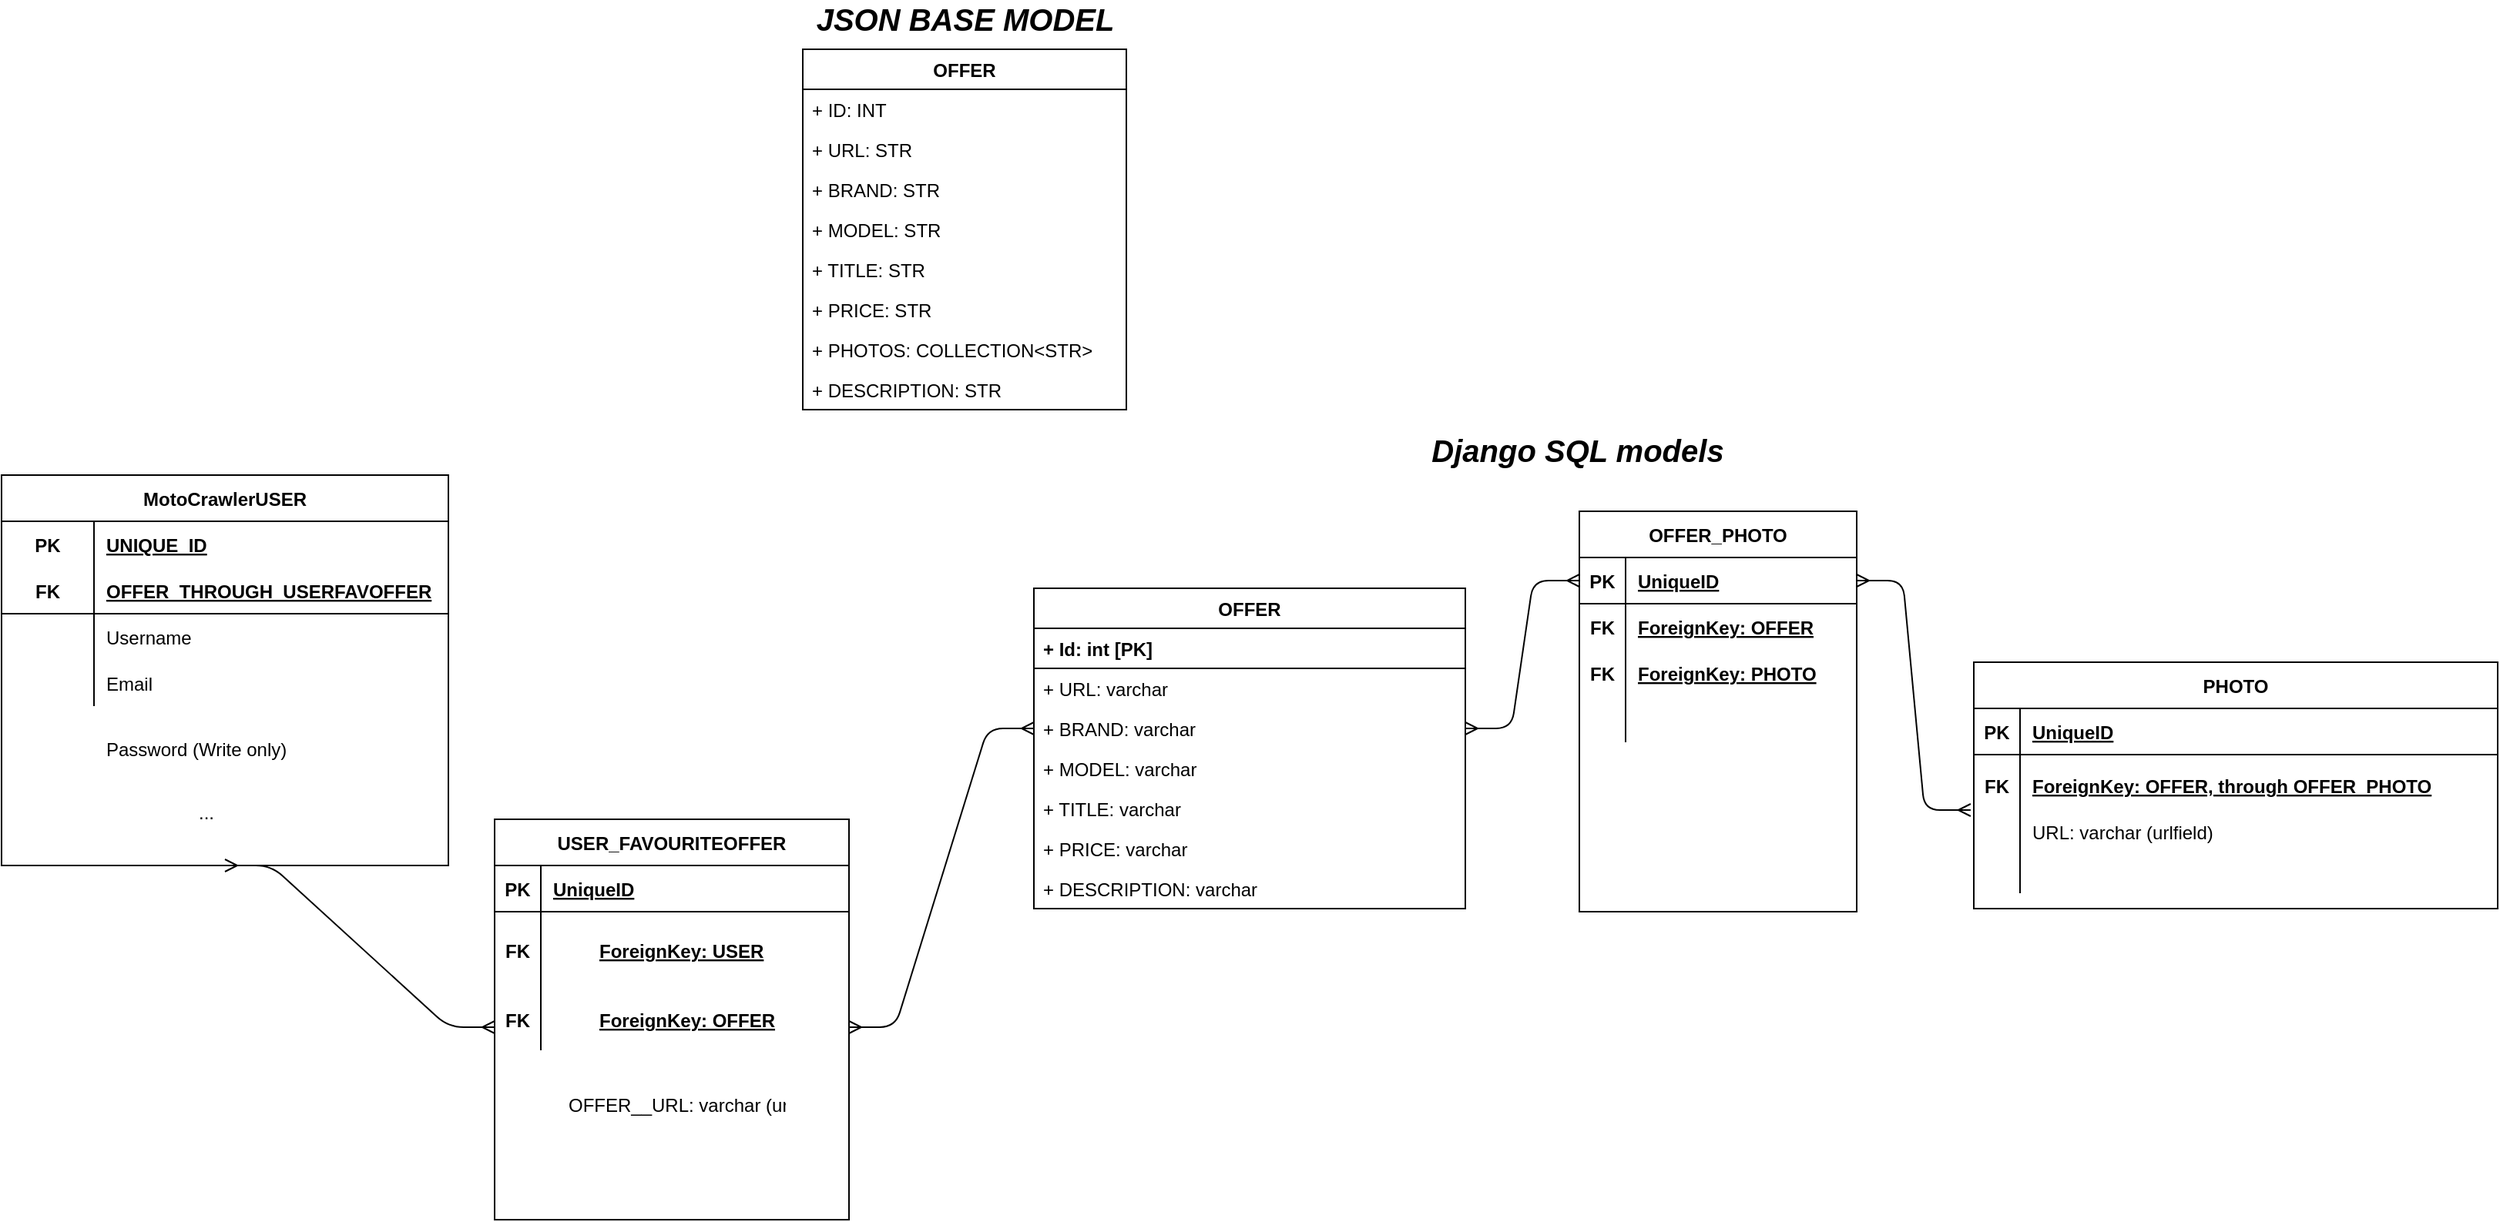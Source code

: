 <mxfile version="14.1.4" type="github">
  <diagram id="26IhLPuL8zWspD4u7b_o" name="Page-1">
    <mxGraphModel dx="2177" dy="804" grid="1" gridSize="10" guides="1" tooltips="1" connect="1" arrows="1" fold="1" page="1" pageScale="1" pageWidth="827" pageHeight="1169" math="0" shadow="0">
      <root>
        <mxCell id="0" />
        <mxCell id="1" parent="0" />
        <mxCell id="PKhUflD0c0ka5kPyzg1w-19" value="OFFER" style="swimlane;fontStyle=1;childLayout=stackLayout;horizontal=1;startSize=26;fillColor=none;horizontalStack=0;resizeParent=1;resizeParentMax=0;resizeLast=0;collapsible=1;marginBottom=0;" parent="1" vertex="1">
          <mxGeometry x="-180" y="40" width="210" height="234" as="geometry" />
        </mxCell>
        <mxCell id="PKhUflD0c0ka5kPyzg1w-20" value="+ ID: INT" style="text;strokeColor=none;fillColor=none;align=left;verticalAlign=top;spacingLeft=4;spacingRight=4;overflow=hidden;rotatable=0;points=[[0,0.5],[1,0.5]];portConstraint=eastwest;" parent="PKhUflD0c0ka5kPyzg1w-19" vertex="1">
          <mxGeometry y="26" width="210" height="26" as="geometry" />
        </mxCell>
        <mxCell id="PKhUflD0c0ka5kPyzg1w-21" value="+ URL: STR" style="text;strokeColor=none;fillColor=none;align=left;verticalAlign=top;spacingLeft=4;spacingRight=4;overflow=hidden;rotatable=0;points=[[0,0.5],[1,0.5]];portConstraint=eastwest;" parent="PKhUflD0c0ka5kPyzg1w-19" vertex="1">
          <mxGeometry y="52" width="210" height="26" as="geometry" />
        </mxCell>
        <mxCell id="PKhUflD0c0ka5kPyzg1w-24" value="+ BRAND: STR&#xa;" style="text;strokeColor=none;fillColor=none;align=left;verticalAlign=top;spacingLeft=4;spacingRight=4;overflow=hidden;rotatable=0;points=[[0,0.5],[1,0.5]];portConstraint=eastwest;" parent="PKhUflD0c0ka5kPyzg1w-19" vertex="1">
          <mxGeometry y="78" width="210" height="26" as="geometry" />
        </mxCell>
        <mxCell id="PKhUflD0c0ka5kPyzg1w-22" value="+ MODEL: STR&#xa;" style="text;strokeColor=none;fillColor=none;align=left;verticalAlign=top;spacingLeft=4;spacingRight=4;overflow=hidden;rotatable=0;points=[[0,0.5],[1,0.5]];portConstraint=eastwest;" parent="PKhUflD0c0ka5kPyzg1w-19" vertex="1">
          <mxGeometry y="104" width="210" height="26" as="geometry" />
        </mxCell>
        <mxCell id="PKhUflD0c0ka5kPyzg1w-25" value="+ TITLE: STR&#xa;" style="text;strokeColor=none;fillColor=none;align=left;verticalAlign=top;spacingLeft=4;spacingRight=4;overflow=hidden;rotatable=0;points=[[0,0.5],[1,0.5]];portConstraint=eastwest;" parent="PKhUflD0c0ka5kPyzg1w-19" vertex="1">
          <mxGeometry y="130" width="210" height="26" as="geometry" />
        </mxCell>
        <mxCell id="PKhUflD0c0ka5kPyzg1w-26" value="+ PRICE: STR&#xa;" style="text;strokeColor=none;fillColor=none;align=left;verticalAlign=top;spacingLeft=4;spacingRight=4;overflow=hidden;rotatable=0;points=[[0,0.5],[1,0.5]];portConstraint=eastwest;" parent="PKhUflD0c0ka5kPyzg1w-19" vertex="1">
          <mxGeometry y="156" width="210" height="26" as="geometry" />
        </mxCell>
        <mxCell id="PKhUflD0c0ka5kPyzg1w-27" value="+ PHOTOS: COLLECTION&lt;STR&gt;&#xa;" style="text;strokeColor=none;fillColor=none;align=left;verticalAlign=top;spacingLeft=4;spacingRight=4;overflow=hidden;rotatable=0;points=[[0,0.5],[1,0.5]];portConstraint=eastwest;" parent="PKhUflD0c0ka5kPyzg1w-19" vertex="1">
          <mxGeometry y="182" width="210" height="26" as="geometry" />
        </mxCell>
        <mxCell id="PKhUflD0c0ka5kPyzg1w-28" value="+ DESCRIPTION: STR&#xa;" style="text;strokeColor=none;fillColor=none;align=left;verticalAlign=top;spacingLeft=4;spacingRight=4;overflow=hidden;rotatable=0;points=[[0,0.5],[1,0.5]];portConstraint=eastwest;" parent="PKhUflD0c0ka5kPyzg1w-19" vertex="1">
          <mxGeometry y="208" width="210" height="26" as="geometry" />
        </mxCell>
        <mxCell id="PKhUflD0c0ka5kPyzg1w-29" value="PHOTO" style="shape=table;startSize=30;container=1;collapsible=1;childLayout=tableLayout;fixedRows=1;rowLines=0;fontStyle=1;align=center;resizeLast=1;" parent="1" vertex="1">
          <mxGeometry x="580" y="438" width="340" height="160" as="geometry" />
        </mxCell>
        <mxCell id="PKhUflD0c0ka5kPyzg1w-30" value="" style="shape=partialRectangle;collapsible=0;dropTarget=0;pointerEvents=0;fillColor=none;top=0;left=0;bottom=1;right=0;points=[[0,0.5],[1,0.5]];portConstraint=eastwest;" parent="PKhUflD0c0ka5kPyzg1w-29" vertex="1">
          <mxGeometry y="30" width="340" height="30" as="geometry" />
        </mxCell>
        <mxCell id="PKhUflD0c0ka5kPyzg1w-31" value="PK" style="shape=partialRectangle;connectable=0;fillColor=none;top=0;left=0;bottom=0;right=0;fontStyle=1;overflow=hidden;" parent="PKhUflD0c0ka5kPyzg1w-30" vertex="1">
          <mxGeometry width="30" height="30" as="geometry" />
        </mxCell>
        <mxCell id="PKhUflD0c0ka5kPyzg1w-32" value="UniqueID" style="shape=partialRectangle;connectable=0;fillColor=none;top=0;left=0;bottom=0;right=0;align=left;spacingLeft=6;fontStyle=5;overflow=hidden;" parent="PKhUflD0c0ka5kPyzg1w-30" vertex="1">
          <mxGeometry x="30" width="310" height="30" as="geometry" />
        </mxCell>
        <mxCell id="PKhUflD0c0ka5kPyzg1w-33" value="" style="shape=partialRectangle;collapsible=0;dropTarget=0;pointerEvents=0;fillColor=none;top=0;left=0;bottom=0;right=0;points=[[0,0.5],[1,0.5]];portConstraint=eastwest;" parent="PKhUflD0c0ka5kPyzg1w-29" vertex="1">
          <mxGeometry y="60" width="340" height="30" as="geometry" />
        </mxCell>
        <mxCell id="PKhUflD0c0ka5kPyzg1w-34" value="" style="shape=partialRectangle;connectable=0;fillColor=none;top=0;left=0;bottom=0;right=0;editable=1;overflow=hidden;" parent="PKhUflD0c0ka5kPyzg1w-33" vertex="1">
          <mxGeometry width="30" height="30" as="geometry" />
        </mxCell>
        <mxCell id="PKhUflD0c0ka5kPyzg1w-35" value="" style="shape=partialRectangle;connectable=0;fillColor=none;top=0;left=0;bottom=0;right=0;align=left;spacingLeft=6;overflow=hidden;" parent="PKhUflD0c0ka5kPyzg1w-33" vertex="1">
          <mxGeometry x="30" width="310" height="30" as="geometry" />
        </mxCell>
        <mxCell id="PKhUflD0c0ka5kPyzg1w-36" value="" style="shape=partialRectangle;collapsible=0;dropTarget=0;pointerEvents=0;fillColor=none;top=0;left=0;bottom=0;right=0;points=[[0,0.5],[1,0.5]];portConstraint=eastwest;" parent="PKhUflD0c0ka5kPyzg1w-29" vertex="1">
          <mxGeometry y="90" width="340" height="30" as="geometry" />
        </mxCell>
        <mxCell id="PKhUflD0c0ka5kPyzg1w-37" value="" style="shape=partialRectangle;connectable=0;fillColor=none;top=0;left=0;bottom=0;right=0;editable=1;overflow=hidden;" parent="PKhUflD0c0ka5kPyzg1w-36" vertex="1">
          <mxGeometry width="30" height="30" as="geometry" />
        </mxCell>
        <mxCell id="PKhUflD0c0ka5kPyzg1w-38" value="" style="shape=partialRectangle;connectable=0;fillColor=none;top=0;left=0;bottom=0;right=0;align=left;spacingLeft=6;overflow=hidden;" parent="PKhUflD0c0ka5kPyzg1w-36" vertex="1">
          <mxGeometry x="30" width="310" height="30" as="geometry" />
        </mxCell>
        <mxCell id="PKhUflD0c0ka5kPyzg1w-39" value="" style="shape=partialRectangle;collapsible=0;dropTarget=0;pointerEvents=0;fillColor=none;top=0;left=0;bottom=0;right=0;points=[[0,0.5],[1,0.5]];portConstraint=eastwest;" parent="PKhUflD0c0ka5kPyzg1w-29" vertex="1">
          <mxGeometry y="120" width="340" height="30" as="geometry" />
        </mxCell>
        <mxCell id="PKhUflD0c0ka5kPyzg1w-40" value="" style="shape=partialRectangle;connectable=0;fillColor=none;top=0;left=0;bottom=0;right=0;editable=1;overflow=hidden;" parent="PKhUflD0c0ka5kPyzg1w-39" vertex="1">
          <mxGeometry width="30" height="30" as="geometry" />
        </mxCell>
        <mxCell id="PKhUflD0c0ka5kPyzg1w-41" value="" style="shape=partialRectangle;connectable=0;fillColor=none;top=0;left=0;bottom=0;right=0;align=left;spacingLeft=6;overflow=hidden;" parent="PKhUflD0c0ka5kPyzg1w-39" vertex="1">
          <mxGeometry x="30" width="310" height="30" as="geometry" />
        </mxCell>
        <mxCell id="PKhUflD0c0ka5kPyzg1w-55" value="OFFER_PHOTO" style="shape=table;startSize=30;container=1;collapsible=1;childLayout=tableLayout;fixedRows=1;rowLines=0;fontStyle=1;align=center;resizeLast=1;" parent="1" vertex="1">
          <mxGeometry x="324" y="340" width="180" height="260" as="geometry" />
        </mxCell>
        <mxCell id="PKhUflD0c0ka5kPyzg1w-56" value="" style="shape=partialRectangle;collapsible=0;dropTarget=0;pointerEvents=0;fillColor=none;top=0;left=0;bottom=1;right=0;points=[[0,0.5],[1,0.5]];portConstraint=eastwest;" parent="PKhUflD0c0ka5kPyzg1w-55" vertex="1">
          <mxGeometry y="30" width="180" height="30" as="geometry" />
        </mxCell>
        <mxCell id="PKhUflD0c0ka5kPyzg1w-57" value="PK" style="shape=partialRectangle;connectable=0;fillColor=none;top=0;left=0;bottom=0;right=0;fontStyle=1;overflow=hidden;" parent="PKhUflD0c0ka5kPyzg1w-56" vertex="1">
          <mxGeometry width="30" height="30" as="geometry" />
        </mxCell>
        <mxCell id="PKhUflD0c0ka5kPyzg1w-58" value="UniqueID" style="shape=partialRectangle;connectable=0;fillColor=none;top=0;left=0;bottom=0;right=0;align=left;spacingLeft=6;fontStyle=5;overflow=hidden;" parent="PKhUflD0c0ka5kPyzg1w-56" vertex="1">
          <mxGeometry x="30" width="150" height="30" as="geometry" />
        </mxCell>
        <mxCell id="PKhUflD0c0ka5kPyzg1w-62" value="" style="shape=partialRectangle;collapsible=0;dropTarget=0;pointerEvents=0;fillColor=none;top=0;left=0;bottom=0;right=0;points=[[0,0.5],[1,0.5]];portConstraint=eastwest;fontStyle=1" parent="PKhUflD0c0ka5kPyzg1w-55" vertex="1">
          <mxGeometry y="60" width="180" height="30" as="geometry" />
        </mxCell>
        <mxCell id="PKhUflD0c0ka5kPyzg1w-63" value="" style="shape=partialRectangle;connectable=0;fillColor=none;top=0;left=0;bottom=0;right=0;editable=1;overflow=hidden;" parent="PKhUflD0c0ka5kPyzg1w-62" vertex="1">
          <mxGeometry width="30" height="30" as="geometry" />
        </mxCell>
        <mxCell id="PKhUflD0c0ka5kPyzg1w-64" value="" style="shape=partialRectangle;connectable=0;fillColor=none;top=0;left=0;bottom=0;right=0;align=left;spacingLeft=6;overflow=hidden;" parent="PKhUflD0c0ka5kPyzg1w-62" vertex="1">
          <mxGeometry x="30" width="150" height="30" as="geometry" />
        </mxCell>
        <mxCell id="PKhUflD0c0ka5kPyzg1w-59" value="" style="shape=partialRectangle;collapsible=0;dropTarget=0;pointerEvents=0;fillColor=none;top=0;left=0;bottom=0;right=0;points=[[0,0.5],[1,0.5]];portConstraint=eastwest;" parent="PKhUflD0c0ka5kPyzg1w-55" vertex="1">
          <mxGeometry y="90" width="180" height="30" as="geometry" />
        </mxCell>
        <mxCell id="PKhUflD0c0ka5kPyzg1w-60" value="" style="shape=partialRectangle;connectable=0;fillColor=none;top=0;left=0;bottom=0;right=0;editable=1;overflow=hidden;" parent="PKhUflD0c0ka5kPyzg1w-59" vertex="1">
          <mxGeometry width="30" height="30" as="geometry" />
        </mxCell>
        <mxCell id="PKhUflD0c0ka5kPyzg1w-61" value="" style="shape=partialRectangle;connectable=0;fillColor=none;top=0;left=0;bottom=0;right=0;align=left;spacingLeft=6;overflow=hidden;" parent="PKhUflD0c0ka5kPyzg1w-59" vertex="1">
          <mxGeometry x="30" width="150" height="30" as="geometry" />
        </mxCell>
        <mxCell id="PKhUflD0c0ka5kPyzg1w-65" value="" style="shape=partialRectangle;collapsible=0;dropTarget=0;pointerEvents=0;fillColor=none;top=0;left=0;bottom=0;right=0;points=[[0,0.5],[1,0.5]];portConstraint=eastwest;" parent="PKhUflD0c0ka5kPyzg1w-55" vertex="1">
          <mxGeometry y="120" width="180" height="30" as="geometry" />
        </mxCell>
        <mxCell id="PKhUflD0c0ka5kPyzg1w-66" value="" style="shape=partialRectangle;connectable=0;fillColor=none;top=0;left=0;bottom=0;right=0;editable=1;overflow=hidden;" parent="PKhUflD0c0ka5kPyzg1w-65" vertex="1">
          <mxGeometry width="30" height="30" as="geometry" />
        </mxCell>
        <mxCell id="PKhUflD0c0ka5kPyzg1w-67" value="" style="shape=partialRectangle;connectable=0;fillColor=none;top=0;left=0;bottom=0;right=0;align=left;spacingLeft=6;overflow=hidden;" parent="PKhUflD0c0ka5kPyzg1w-65" vertex="1">
          <mxGeometry x="30" width="150" height="30" as="geometry" />
        </mxCell>
        <mxCell id="PKhUflD0c0ka5kPyzg1w-68" value="OFFER" style="swimlane;fontStyle=1;align=center;verticalAlign=top;childLayout=stackLayout;horizontal=1;startSize=26;horizontalStack=0;resizeParent=1;resizeParentMax=0;resizeLast=0;collapsible=1;marginBottom=0;" parent="1" vertex="1">
          <mxGeometry x="-30" y="390" width="280" height="208" as="geometry" />
        </mxCell>
        <mxCell id="PKhUflD0c0ka5kPyzg1w-69" value="+ Id: int [PK]" style="text;align=left;verticalAlign=top;spacingLeft=4;spacingRight=4;overflow=hidden;rotatable=0;points=[[0,0.5],[1,0.5]];portConstraint=eastwest;strokeColor=#000000;strokeWidth=1;fontStyle=1" parent="PKhUflD0c0ka5kPyzg1w-68" vertex="1">
          <mxGeometry y="26" width="280" height="26" as="geometry" />
        </mxCell>
        <mxCell id="PKhUflD0c0ka5kPyzg1w-70" value="+ URL: varchar" style="text;strokeColor=none;fillColor=none;align=left;verticalAlign=top;spacingLeft=4;spacingRight=4;overflow=hidden;rotatable=0;points=[[0,0.5],[1,0.5]];portConstraint=eastwest;" parent="PKhUflD0c0ka5kPyzg1w-68" vertex="1">
          <mxGeometry y="52" width="280" height="26" as="geometry" />
        </mxCell>
        <mxCell id="PKhUflD0c0ka5kPyzg1w-71" value="+ BRAND: varchar&#xa;" style="text;strokeColor=none;fillColor=none;align=left;verticalAlign=top;spacingLeft=4;spacingRight=4;overflow=hidden;rotatable=0;points=[[0,0.5],[1,0.5]];portConstraint=eastwest;" parent="PKhUflD0c0ka5kPyzg1w-68" vertex="1">
          <mxGeometry y="78" width="280" height="26" as="geometry" />
        </mxCell>
        <mxCell id="PKhUflD0c0ka5kPyzg1w-72" value="+ MODEL: varchar&#xa;" style="text;strokeColor=none;fillColor=none;align=left;verticalAlign=top;spacingLeft=4;spacingRight=4;overflow=hidden;rotatable=0;points=[[0,0.5],[1,0.5]];portConstraint=eastwest;" parent="PKhUflD0c0ka5kPyzg1w-68" vertex="1">
          <mxGeometry y="104" width="280" height="26" as="geometry" />
        </mxCell>
        <mxCell id="PKhUflD0c0ka5kPyzg1w-73" value="+ TITLE: varchar&#xa;" style="text;strokeColor=none;fillColor=none;align=left;verticalAlign=top;spacingLeft=4;spacingRight=4;overflow=hidden;rotatable=0;points=[[0,0.5],[1,0.5]];portConstraint=eastwest;" parent="PKhUflD0c0ka5kPyzg1w-68" vertex="1">
          <mxGeometry y="130" width="280" height="26" as="geometry" />
        </mxCell>
        <mxCell id="PKhUflD0c0ka5kPyzg1w-74" value="+ PRICE: varchar" style="text;strokeColor=none;fillColor=none;align=left;verticalAlign=top;spacingLeft=4;spacingRight=4;overflow=hidden;rotatable=0;points=[[0,0.5],[1,0.5]];portConstraint=eastwest;" parent="PKhUflD0c0ka5kPyzg1w-68" vertex="1">
          <mxGeometry y="156" width="280" height="26" as="geometry" />
        </mxCell>
        <mxCell id="tRsGZiYmYjGswDwuG3CM-15" value="+ DESCRIPTION: varchar&#xa;" style="text;strokeColor=none;fillColor=none;align=left;verticalAlign=top;spacingLeft=4;spacingRight=4;overflow=hidden;rotatable=0;points=[[0,0.5],[1,0.5]];portConstraint=eastwest;" parent="PKhUflD0c0ka5kPyzg1w-68" vertex="1">
          <mxGeometry y="182" width="280" height="26" as="geometry" />
        </mxCell>
        <mxCell id="tRsGZiYmYjGswDwuG3CM-1" value="" style="edgeStyle=entityRelationEdgeStyle;fontSize=12;html=1;endArrow=ERmany;startArrow=ERmany;exitX=1;exitY=0.5;exitDx=0;exitDy=0;entryX=0;entryY=0.5;entryDx=0;entryDy=0;" parent="1" source="PKhUflD0c0ka5kPyzg1w-71" target="PKhUflD0c0ka5kPyzg1w-56" edge="1">
          <mxGeometry width="100" height="100" relative="1" as="geometry">
            <mxPoint x="320" y="480" as="sourcePoint" />
            <mxPoint x="420" y="380" as="targetPoint" />
          </mxGeometry>
        </mxCell>
        <mxCell id="tRsGZiYmYjGswDwuG3CM-2" value="" style="edgeStyle=entityRelationEdgeStyle;fontSize=12;html=1;endArrow=ERmany;startArrow=ERmany;entryX=1;entryY=0.5;entryDx=0;entryDy=0;exitX=-0.006;exitY=0.2;exitDx=0;exitDy=0;exitPerimeter=0;" parent="1" source="PKhUflD0c0ka5kPyzg1w-36" target="PKhUflD0c0ka5kPyzg1w-56" edge="1">
          <mxGeometry width="100" height="100" relative="1" as="geometry">
            <mxPoint x="320" y="460" as="sourcePoint" />
            <mxPoint x="420" y="360" as="targetPoint" />
          </mxGeometry>
        </mxCell>
        <mxCell id="tRsGZiYmYjGswDwuG3CM-3" value="FK" style="shape=partialRectangle;connectable=0;fillColor=none;top=0;left=0;bottom=0;right=0;fontStyle=1;overflow=hidden;labelBorderColor=none;" parent="1" vertex="1">
          <mxGeometry x="324" y="400" width="30" height="30" as="geometry" />
        </mxCell>
        <mxCell id="tRsGZiYmYjGswDwuG3CM-7" value="ForeignKey: OFFER" style="shape=partialRectangle;connectable=0;fillColor=none;top=0;left=0;bottom=0;right=0;align=left;spacingLeft=6;fontStyle=5;overflow=hidden;labelBorderColor=none;" parent="1" vertex="1">
          <mxGeometry x="354" y="400" width="150" height="30" as="geometry" />
        </mxCell>
        <mxCell id="tRsGZiYmYjGswDwuG3CM-8" value="FK" style="shape=partialRectangle;connectable=0;fillColor=none;top=0;left=0;bottom=0;right=0;fontStyle=1;overflow=hidden;labelBorderColor=none;" parent="1" vertex="1">
          <mxGeometry x="324" y="430" width="30" height="30" as="geometry" />
        </mxCell>
        <mxCell id="tRsGZiYmYjGswDwuG3CM-9" value="ForeignKey: PHOTO" style="shape=partialRectangle;connectable=0;fillColor=none;top=0;left=0;bottom=0;right=0;align=left;spacingLeft=6;fontStyle=5;overflow=hidden;labelBorderColor=none;" parent="1" vertex="1">
          <mxGeometry x="354" y="430" width="150" height="30" as="geometry" />
        </mxCell>
        <mxCell id="tRsGZiYmYjGswDwuG3CM-10" value="FK" style="shape=partialRectangle;connectable=0;fillColor=none;top=0;left=0;bottom=0;right=0;fontStyle=1;overflow=hidden;labelBorderColor=none;" parent="1" vertex="1">
          <mxGeometry x="580" y="503" width="30" height="30" as="geometry" />
        </mxCell>
        <mxCell id="tRsGZiYmYjGswDwuG3CM-11" value="ForeignKey: OFFER, through OFFER_PHOTO" style="shape=partialRectangle;connectable=0;fillColor=none;top=0;left=0;bottom=0;right=0;align=left;spacingLeft=6;fontStyle=5;overflow=hidden;labelBorderColor=none;" parent="1" vertex="1">
          <mxGeometry x="610" y="503" width="270" height="30" as="geometry" />
        </mxCell>
        <mxCell id="tRsGZiYmYjGswDwuG3CM-12" value="URL: varchar (urlfield)" style="shape=partialRectangle;connectable=0;fillColor=none;top=0;left=0;bottom=0;right=0;align=left;spacingLeft=6;overflow=hidden;" parent="1" vertex="1">
          <mxGeometry x="610" y="533" width="150" height="30" as="geometry" />
        </mxCell>
        <mxCell id="tRsGZiYmYjGswDwuG3CM-13" value="&lt;font style=&quot;font-size: 20px&quot;&gt;&lt;i&gt;&lt;b&gt;JSON BASE MODEL&lt;br&gt;&lt;/b&gt;&lt;/i&gt;&lt;/font&gt;" style="text;html=1;align=center;verticalAlign=middle;resizable=0;points=[];autosize=1;" parent="1" vertex="1">
          <mxGeometry x="-180" y="10" width="210" height="20" as="geometry" />
        </mxCell>
        <mxCell id="tRsGZiYmYjGswDwuG3CM-14" value="&lt;i&gt;&lt;b&gt;Django SQL models&lt;/b&gt;&lt;/i&gt;" style="text;html=1;strokeColor=none;fillColor=none;align=center;verticalAlign=middle;whiteSpace=wrap;rounded=0;fontSize=20;" parent="1" vertex="1">
          <mxGeometry x="200" y="290" width="246" height="20" as="geometry" />
        </mxCell>
        <mxCell id="5HLZiAP0Eg-xEgYn_Dat-1" value="USER_FAVOURITEOFFER" style="shape=table;startSize=30;container=1;collapsible=1;childLayout=tableLayout;fixedRows=1;rowLines=0;fontStyle=1;align=center;resizeLast=1;" vertex="1" parent="1">
          <mxGeometry x="-380" y="540" width="230" height="260" as="geometry" />
        </mxCell>
        <mxCell id="5HLZiAP0Eg-xEgYn_Dat-2" value="" style="shape=partialRectangle;collapsible=0;dropTarget=0;pointerEvents=0;fillColor=none;top=0;left=0;bottom=1;right=0;points=[[0,0.5],[1,0.5]];portConstraint=eastwest;" vertex="1" parent="5HLZiAP0Eg-xEgYn_Dat-1">
          <mxGeometry y="30" width="230" height="30" as="geometry" />
        </mxCell>
        <mxCell id="5HLZiAP0Eg-xEgYn_Dat-3" value="PK" style="shape=partialRectangle;connectable=0;fillColor=none;top=0;left=0;bottom=0;right=0;fontStyle=1;overflow=hidden;" vertex="1" parent="5HLZiAP0Eg-xEgYn_Dat-2">
          <mxGeometry width="30" height="30" as="geometry" />
        </mxCell>
        <mxCell id="5HLZiAP0Eg-xEgYn_Dat-4" value="UniqueID" style="shape=partialRectangle;connectable=0;fillColor=none;top=0;left=0;bottom=0;right=0;align=left;spacingLeft=6;fontStyle=5;overflow=hidden;" vertex="1" parent="5HLZiAP0Eg-xEgYn_Dat-2">
          <mxGeometry x="30" width="200" height="30" as="geometry" />
        </mxCell>
        <mxCell id="5HLZiAP0Eg-xEgYn_Dat-5" value="" style="shape=partialRectangle;collapsible=0;dropTarget=0;pointerEvents=0;fillColor=none;top=0;left=0;bottom=0;right=0;points=[[0,0.5],[1,0.5]];portConstraint=eastwest;fontStyle=1" vertex="1" parent="5HLZiAP0Eg-xEgYn_Dat-1">
          <mxGeometry y="60" width="230" height="30" as="geometry" />
        </mxCell>
        <mxCell id="5HLZiAP0Eg-xEgYn_Dat-6" value="" style="shape=partialRectangle;connectable=0;fillColor=none;top=0;left=0;bottom=0;right=0;editable=1;overflow=hidden;" vertex="1" parent="5HLZiAP0Eg-xEgYn_Dat-5">
          <mxGeometry width="30" height="30" as="geometry" />
        </mxCell>
        <mxCell id="5HLZiAP0Eg-xEgYn_Dat-7" value="" style="shape=partialRectangle;connectable=0;fillColor=none;top=0;left=0;bottom=0;right=0;align=left;spacingLeft=6;overflow=hidden;" vertex="1" parent="5HLZiAP0Eg-xEgYn_Dat-5">
          <mxGeometry x="30" width="200" height="30" as="geometry" />
        </mxCell>
        <mxCell id="5HLZiAP0Eg-xEgYn_Dat-8" value="" style="shape=partialRectangle;collapsible=0;dropTarget=0;pointerEvents=0;fillColor=none;top=0;left=0;bottom=0;right=0;points=[[0,0.5],[1,0.5]];portConstraint=eastwest;" vertex="1" parent="5HLZiAP0Eg-xEgYn_Dat-1">
          <mxGeometry y="90" width="230" height="30" as="geometry" />
        </mxCell>
        <mxCell id="5HLZiAP0Eg-xEgYn_Dat-9" value="" style="shape=partialRectangle;connectable=0;fillColor=none;top=0;left=0;bottom=0;right=0;editable=1;overflow=hidden;" vertex="1" parent="5HLZiAP0Eg-xEgYn_Dat-8">
          <mxGeometry width="30" height="30" as="geometry" />
        </mxCell>
        <mxCell id="5HLZiAP0Eg-xEgYn_Dat-10" value="" style="shape=partialRectangle;connectable=0;fillColor=none;top=0;left=0;bottom=0;right=0;align=left;spacingLeft=6;overflow=hidden;" vertex="1" parent="5HLZiAP0Eg-xEgYn_Dat-8">
          <mxGeometry x="30" width="200" height="30" as="geometry" />
        </mxCell>
        <mxCell id="5HLZiAP0Eg-xEgYn_Dat-11" value="" style="shape=partialRectangle;collapsible=0;dropTarget=0;pointerEvents=0;fillColor=none;top=0;left=0;bottom=0;right=0;points=[[0,0.5],[1,0.5]];portConstraint=eastwest;" vertex="1" parent="5HLZiAP0Eg-xEgYn_Dat-1">
          <mxGeometry y="120" width="230" height="30" as="geometry" />
        </mxCell>
        <mxCell id="5HLZiAP0Eg-xEgYn_Dat-12" value="" style="shape=partialRectangle;connectable=0;fillColor=none;top=0;left=0;bottom=0;right=0;editable=1;overflow=hidden;" vertex="1" parent="5HLZiAP0Eg-xEgYn_Dat-11">
          <mxGeometry width="30" height="30" as="geometry" />
        </mxCell>
        <mxCell id="5HLZiAP0Eg-xEgYn_Dat-13" value="" style="shape=partialRectangle;connectable=0;fillColor=none;top=0;left=0;bottom=0;right=0;align=left;spacingLeft=6;overflow=hidden;" vertex="1" parent="5HLZiAP0Eg-xEgYn_Dat-11">
          <mxGeometry x="30" width="200" height="30" as="geometry" />
        </mxCell>
        <mxCell id="5HLZiAP0Eg-xEgYn_Dat-14" value="ForeignKey: OFFER" style="shape=partialRectangle;connectable=0;fillColor=none;top=0;left=0;bottom=0;right=0;align=left;spacingLeft=6;fontStyle=5;overflow=hidden;labelBorderColor=none;" vertex="1" parent="1">
          <mxGeometry x="-320" y="655" width="150" height="30" as="geometry" />
        </mxCell>
        <mxCell id="5HLZiAP0Eg-xEgYn_Dat-15" value="ForeignKey: USER" style="shape=partialRectangle;connectable=0;fillColor=none;top=0;left=0;bottom=0;right=0;align=left;spacingLeft=6;fontStyle=5;overflow=hidden;labelBorderColor=none;" vertex="1" parent="1">
          <mxGeometry x="-320" y="610" width="150" height="30" as="geometry" />
        </mxCell>
        <mxCell id="5HLZiAP0Eg-xEgYn_Dat-16" value="FK" style="shape=partialRectangle;connectable=0;fillColor=none;top=0;left=0;bottom=0;right=0;fontStyle=1;overflow=hidden;labelBorderColor=none;" vertex="1" parent="1">
          <mxGeometry x="-380" y="610" width="30" height="30" as="geometry" />
        </mxCell>
        <mxCell id="5HLZiAP0Eg-xEgYn_Dat-17" value="FK" style="shape=partialRectangle;connectable=0;fillColor=none;top=0;left=0;bottom=0;right=0;fontStyle=1;overflow=hidden;labelBorderColor=none;" vertex="1" parent="1">
          <mxGeometry x="-380" y="655" width="30" height="30" as="geometry" />
        </mxCell>
        <mxCell id="5HLZiAP0Eg-xEgYn_Dat-18" value="" style="edgeStyle=entityRelationEdgeStyle;fontSize=12;html=1;endArrow=ERmany;startArrow=ERmany;entryX=0;entryY=0.5;entryDx=0;entryDy=0;exitX=1;exitY=0.5;exitDx=0;exitDy=0;" edge="1" parent="1" source="5HLZiAP0Eg-xEgYn_Dat-11" target="PKhUflD0c0ka5kPyzg1w-71">
          <mxGeometry width="100" height="100" relative="1" as="geometry">
            <mxPoint y="800" as="sourcePoint" />
            <mxPoint x="50" y="620" as="targetPoint" />
          </mxGeometry>
        </mxCell>
        <mxCell id="5HLZiAP0Eg-xEgYn_Dat-19" value="OFFER__URL: varchar (urlfield)" style="shape=partialRectangle;connectable=0;fillColor=none;top=0;left=0;bottom=0;right=0;align=left;spacingLeft=6;overflow=hidden;" vertex="1" parent="1">
          <mxGeometry x="-340" y="710" width="150" height="30" as="geometry" />
        </mxCell>
        <mxCell id="5HLZiAP0Eg-xEgYn_Dat-36" value="MotoCrawlerUSER" style="shape=table;startSize=30;container=1;collapsible=1;childLayout=tableLayout;fixedRows=1;rowLines=0;fontStyle=1;align=center;resizeLast=1;" vertex="1" parent="1">
          <mxGeometry x="-700" y="316.5" width="290" height="253.5" as="geometry" />
        </mxCell>
        <mxCell id="5HLZiAP0Eg-xEgYn_Dat-37" value="" style="shape=partialRectangle;collapsible=0;dropTarget=0;pointerEvents=0;fillColor=none;top=0;left=0;bottom=0;right=0;points=[[0,0.5],[1,0.5]];portConstraint=eastwest;" vertex="1" parent="5HLZiAP0Eg-xEgYn_Dat-36">
          <mxGeometry y="30" width="290" height="30" as="geometry" />
        </mxCell>
        <mxCell id="5HLZiAP0Eg-xEgYn_Dat-38" value="PK" style="shape=partialRectangle;connectable=0;fillColor=none;top=0;left=0;bottom=0;right=0;fontStyle=1;overflow=hidden;" vertex="1" parent="5HLZiAP0Eg-xEgYn_Dat-37">
          <mxGeometry width="60" height="30" as="geometry" />
        </mxCell>
        <mxCell id="5HLZiAP0Eg-xEgYn_Dat-39" value="UNIQUE_ID" style="shape=partialRectangle;connectable=0;fillColor=none;top=0;left=0;bottom=0;right=0;align=left;spacingLeft=6;fontStyle=5;overflow=hidden;" vertex="1" parent="5HLZiAP0Eg-xEgYn_Dat-37">
          <mxGeometry x="60" width="230" height="30" as="geometry" />
        </mxCell>
        <mxCell id="5HLZiAP0Eg-xEgYn_Dat-40" value="" style="shape=partialRectangle;collapsible=0;dropTarget=0;pointerEvents=0;fillColor=none;top=0;left=0;bottom=1;right=0;points=[[0,0.5],[1,0.5]];portConstraint=eastwest;" vertex="1" parent="5HLZiAP0Eg-xEgYn_Dat-36">
          <mxGeometry y="60" width="290" height="30" as="geometry" />
        </mxCell>
        <mxCell id="5HLZiAP0Eg-xEgYn_Dat-41" value="FK" style="shape=partialRectangle;connectable=0;fillColor=none;top=0;left=0;bottom=0;right=0;fontStyle=1;overflow=hidden;" vertex="1" parent="5HLZiAP0Eg-xEgYn_Dat-40">
          <mxGeometry width="60" height="30" as="geometry" />
        </mxCell>
        <mxCell id="5HLZiAP0Eg-xEgYn_Dat-42" value="OFFER_THROUGH_USERFAVOFFER" style="shape=partialRectangle;connectable=0;fillColor=none;top=0;left=0;bottom=0;right=0;align=left;spacingLeft=6;fontStyle=5;overflow=hidden;" vertex="1" parent="5HLZiAP0Eg-xEgYn_Dat-40">
          <mxGeometry x="60" width="230" height="30" as="geometry" />
        </mxCell>
        <mxCell id="5HLZiAP0Eg-xEgYn_Dat-43" value="" style="shape=partialRectangle;collapsible=0;dropTarget=0;pointerEvents=0;fillColor=none;top=0;left=0;bottom=0;right=0;points=[[0,0.5],[1,0.5]];portConstraint=eastwest;" vertex="1" parent="5HLZiAP0Eg-xEgYn_Dat-36">
          <mxGeometry y="90" width="290" height="30" as="geometry" />
        </mxCell>
        <mxCell id="5HLZiAP0Eg-xEgYn_Dat-44" value="" style="shape=partialRectangle;connectable=0;fillColor=none;top=0;left=0;bottom=0;right=0;editable=1;overflow=hidden;" vertex="1" parent="5HLZiAP0Eg-xEgYn_Dat-43">
          <mxGeometry width="60" height="30" as="geometry" />
        </mxCell>
        <mxCell id="5HLZiAP0Eg-xEgYn_Dat-45" value="Username" style="shape=partialRectangle;connectable=0;fillColor=none;top=0;left=0;bottom=0;right=0;align=left;spacingLeft=6;overflow=hidden;" vertex="1" parent="5HLZiAP0Eg-xEgYn_Dat-43">
          <mxGeometry x="60" width="230" height="30" as="geometry" />
        </mxCell>
        <mxCell id="5HLZiAP0Eg-xEgYn_Dat-46" value="" style="shape=partialRectangle;collapsible=0;dropTarget=0;pointerEvents=0;fillColor=none;top=0;left=0;bottom=0;right=0;points=[[0,0.5],[1,0.5]];portConstraint=eastwest;" vertex="1" parent="5HLZiAP0Eg-xEgYn_Dat-36">
          <mxGeometry y="120" width="290" height="30" as="geometry" />
        </mxCell>
        <mxCell id="5HLZiAP0Eg-xEgYn_Dat-47" value="" style="shape=partialRectangle;connectable=0;fillColor=none;top=0;left=0;bottom=0;right=0;editable=1;overflow=hidden;" vertex="1" parent="5HLZiAP0Eg-xEgYn_Dat-46">
          <mxGeometry width="60" height="30" as="geometry" />
        </mxCell>
        <mxCell id="5HLZiAP0Eg-xEgYn_Dat-48" value="Email" style="shape=partialRectangle;connectable=0;fillColor=none;top=0;left=0;bottom=0;right=0;align=left;spacingLeft=6;overflow=hidden;" vertex="1" parent="5HLZiAP0Eg-xEgYn_Dat-46">
          <mxGeometry x="60" width="230" height="30" as="geometry" />
        </mxCell>
        <mxCell id="5HLZiAP0Eg-xEgYn_Dat-49" value="Password (Write only)" style="shape=partialRectangle;connectable=0;fillColor=none;top=0;left=0;bottom=0;right=0;align=left;spacingLeft=6;overflow=hidden;" vertex="1" parent="1">
          <mxGeometry x="-640" y="479" width="223" height="30" as="geometry" />
        </mxCell>
        <mxCell id="5HLZiAP0Eg-xEgYn_Dat-50" value="                  ..." style="shape=partialRectangle;connectable=0;fillColor=none;top=0;left=0;bottom=0;right=0;align=left;spacingLeft=6;overflow=hidden;" vertex="1" parent="1">
          <mxGeometry x="-640" y="520" width="223" height="30" as="geometry" />
        </mxCell>
        <mxCell id="5HLZiAP0Eg-xEgYn_Dat-51" value="" style="edgeStyle=entityRelationEdgeStyle;fontSize=12;html=1;endArrow=ERmany;startArrow=ERmany;entryX=0.5;entryY=1;entryDx=0;entryDy=0;exitX=0;exitY=0.5;exitDx=0;exitDy=0;" edge="1" parent="1" source="5HLZiAP0Eg-xEgYn_Dat-11" target="5HLZiAP0Eg-xEgYn_Dat-36">
          <mxGeometry width="100" height="100" relative="1" as="geometry">
            <mxPoint x="-590" y="730" as="sourcePoint" />
            <mxPoint x="-170" y="560" as="targetPoint" />
          </mxGeometry>
        </mxCell>
      </root>
    </mxGraphModel>
  </diagram>
</mxfile>
